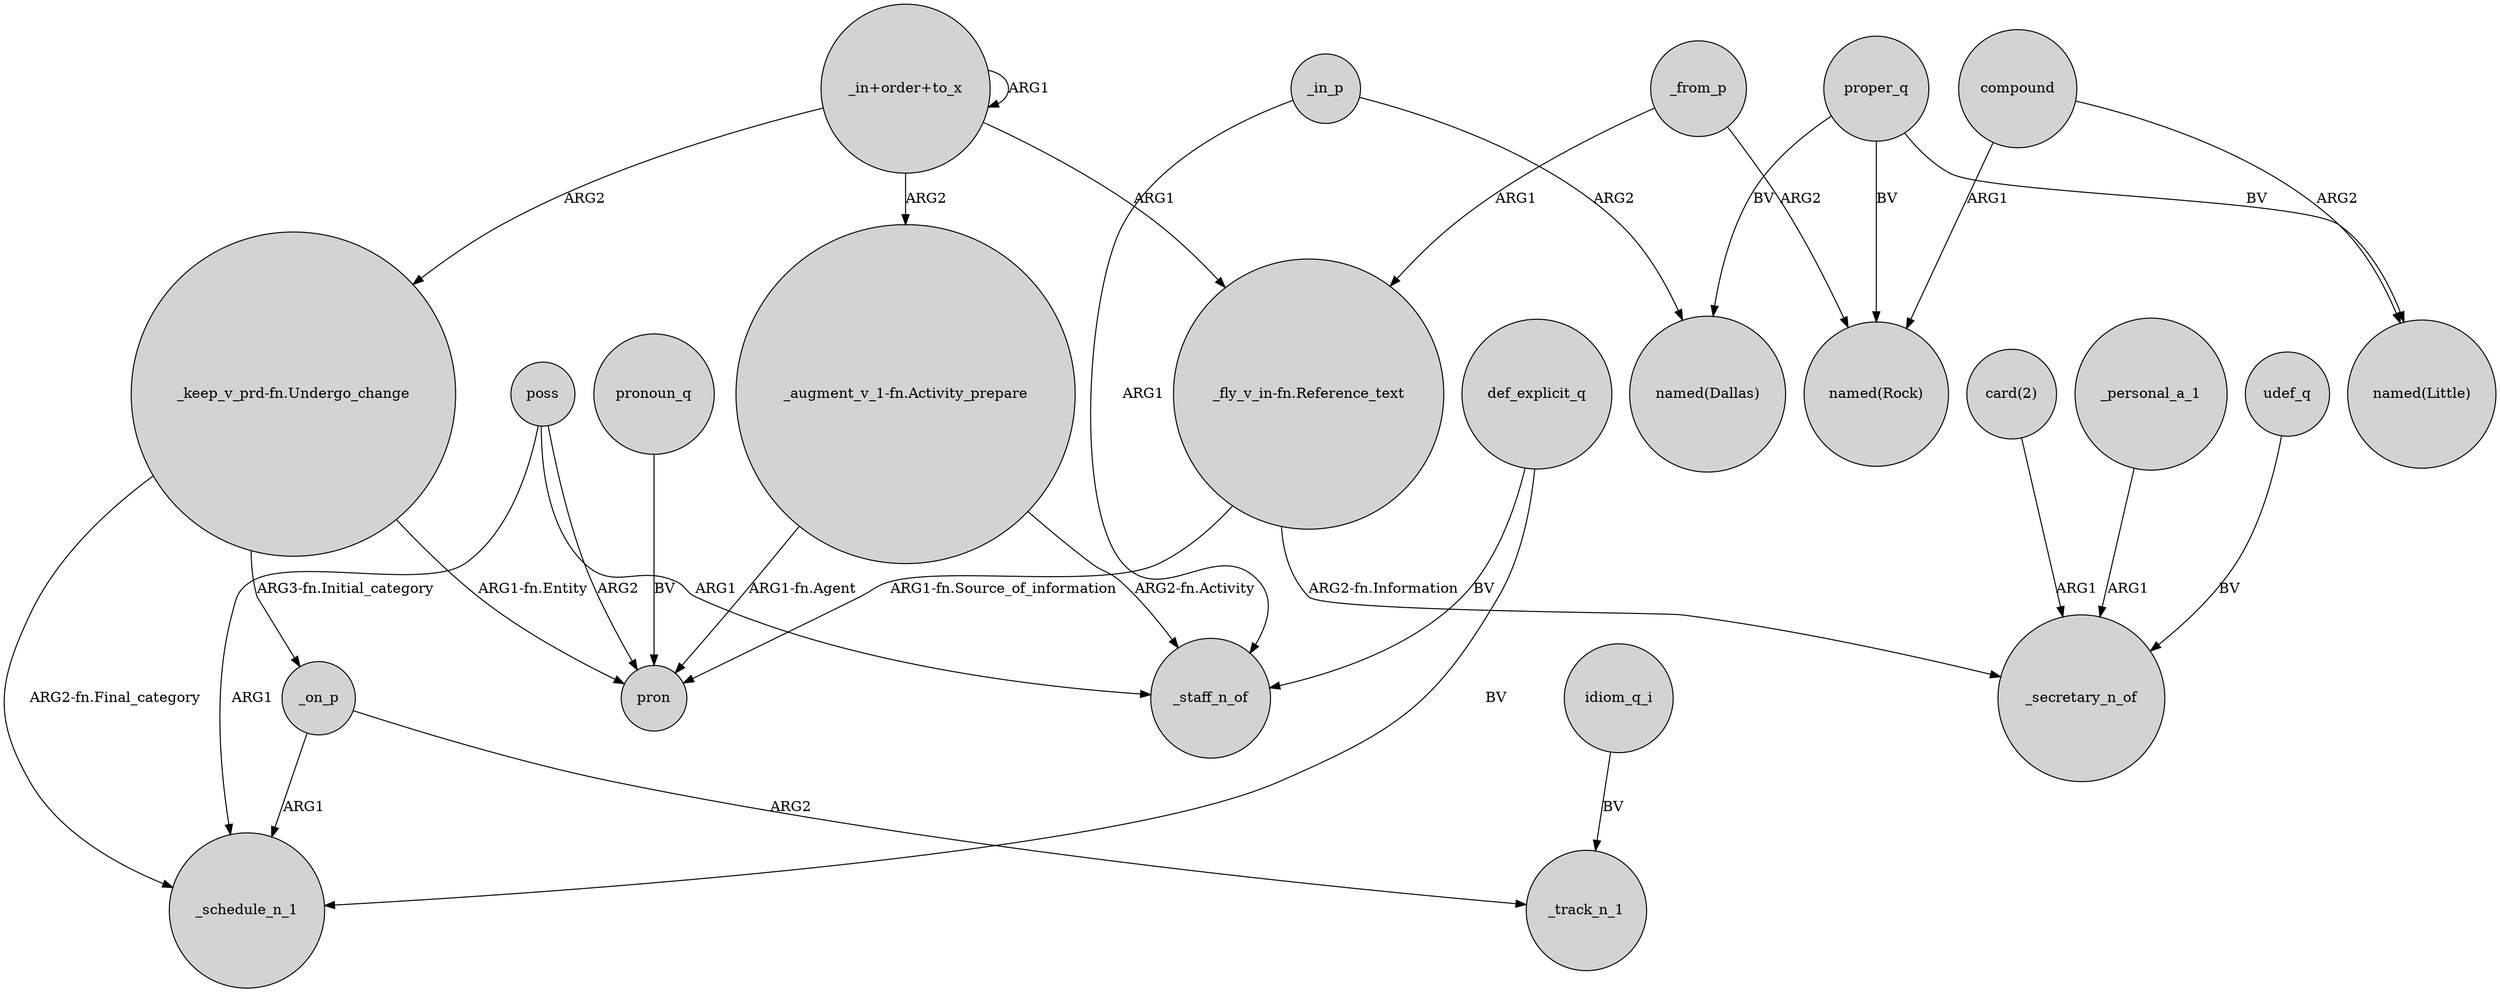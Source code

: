 digraph {
	node [shape=circle style=filled]
	"_keep_v_prd-fn.Undergo_change" -> pron [label="ARG1-fn.Entity"]
	"_augment_v_1-fn.Activity_prepare" -> _staff_n_of [label="ARG2-fn.Activity"]
	"_in+order+to_x" -> "_augment_v_1-fn.Activity_prepare" [label=ARG2]
	_from_p -> "_fly_v_in-fn.Reference_text" [label=ARG1]
	_from_p -> "named(Rock)" [label=ARG2]
	def_explicit_q -> _staff_n_of [label=BV]
	_on_p -> _schedule_n_1 [label=ARG1]
	proper_q -> "named(Rock)" [label=BV]
	"_augment_v_1-fn.Activity_prepare" -> pron [label="ARG1-fn.Agent"]
	idiom_q_i -> _track_n_1 [label=BV]
	"card(2)" -> _secretary_n_of [label=ARG1]
	pronoun_q -> pron [label=BV]
	poss -> _staff_n_of [label=ARG1]
	_in_p -> _staff_n_of [label=ARG1]
	poss -> pron [label=ARG2]
	"_in+order+to_x" -> "_in+order+to_x" [label=ARG1]
	_in_p -> "named(Dallas)" [label=ARG2]
	compound -> "named(Little)" [label=ARG2]
	"_in+order+to_x" -> "_fly_v_in-fn.Reference_text" [label=ARG1]
	def_explicit_q -> _schedule_n_1 [label=BV]
	"_keep_v_prd-fn.Undergo_change" -> _on_p [label="ARG3-fn.Initial_category"]
	_personal_a_1 -> _secretary_n_of [label=ARG1]
	"_fly_v_in-fn.Reference_text" -> _secretary_n_of [label="ARG2-fn.Information"]
	compound -> "named(Rock)" [label=ARG1]
	_on_p -> _track_n_1 [label=ARG2]
	"_in+order+to_x" -> "_keep_v_prd-fn.Undergo_change" [label=ARG2]
	proper_q -> "named(Little)" [label=BV]
	poss -> _schedule_n_1 [label=ARG1]
	"_keep_v_prd-fn.Undergo_change" -> _schedule_n_1 [label="ARG2-fn.Final_category"]
	"_fly_v_in-fn.Reference_text" -> pron [label="ARG1-fn.Source_of_information"]
	proper_q -> "named(Dallas)" [label=BV]
	udef_q -> _secretary_n_of [label=BV]
}

